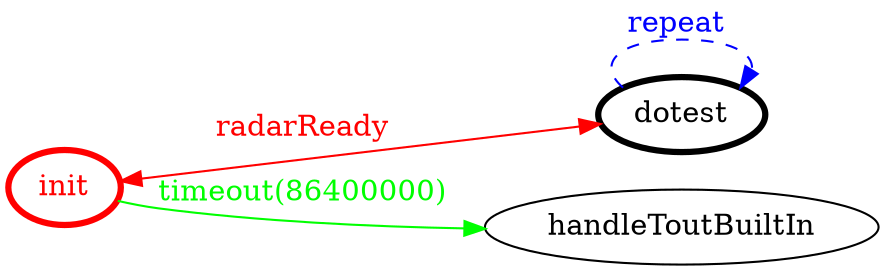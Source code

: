 /*
*
* A GraphViz DOT FSM description 
* Please use a GraphViz visualizer (like http://www.webgraphviz.com)
*  
*/

digraph finite_state_machine {
	rankdir=LR
	size="8,5"
	
	init [ color = red ][ fontcolor = red ][ penwidth = 3 ]
	dotest [ color = black ][ fontcolor = black ][ penwidth = 3 ]
	
	dotest -> dotest [ label = "repeat "][ style = dashed ][ color = blue ][ fontcolor = blue ]
	init -> handleToutBuiltIn [ label = "timeout(86400000)" ][ color = green ][ fontcolor = green ]
	init -> dotest [ label = "radarReady" ][ color = red ][ fontcolor = red ][ dir = both ]
}
